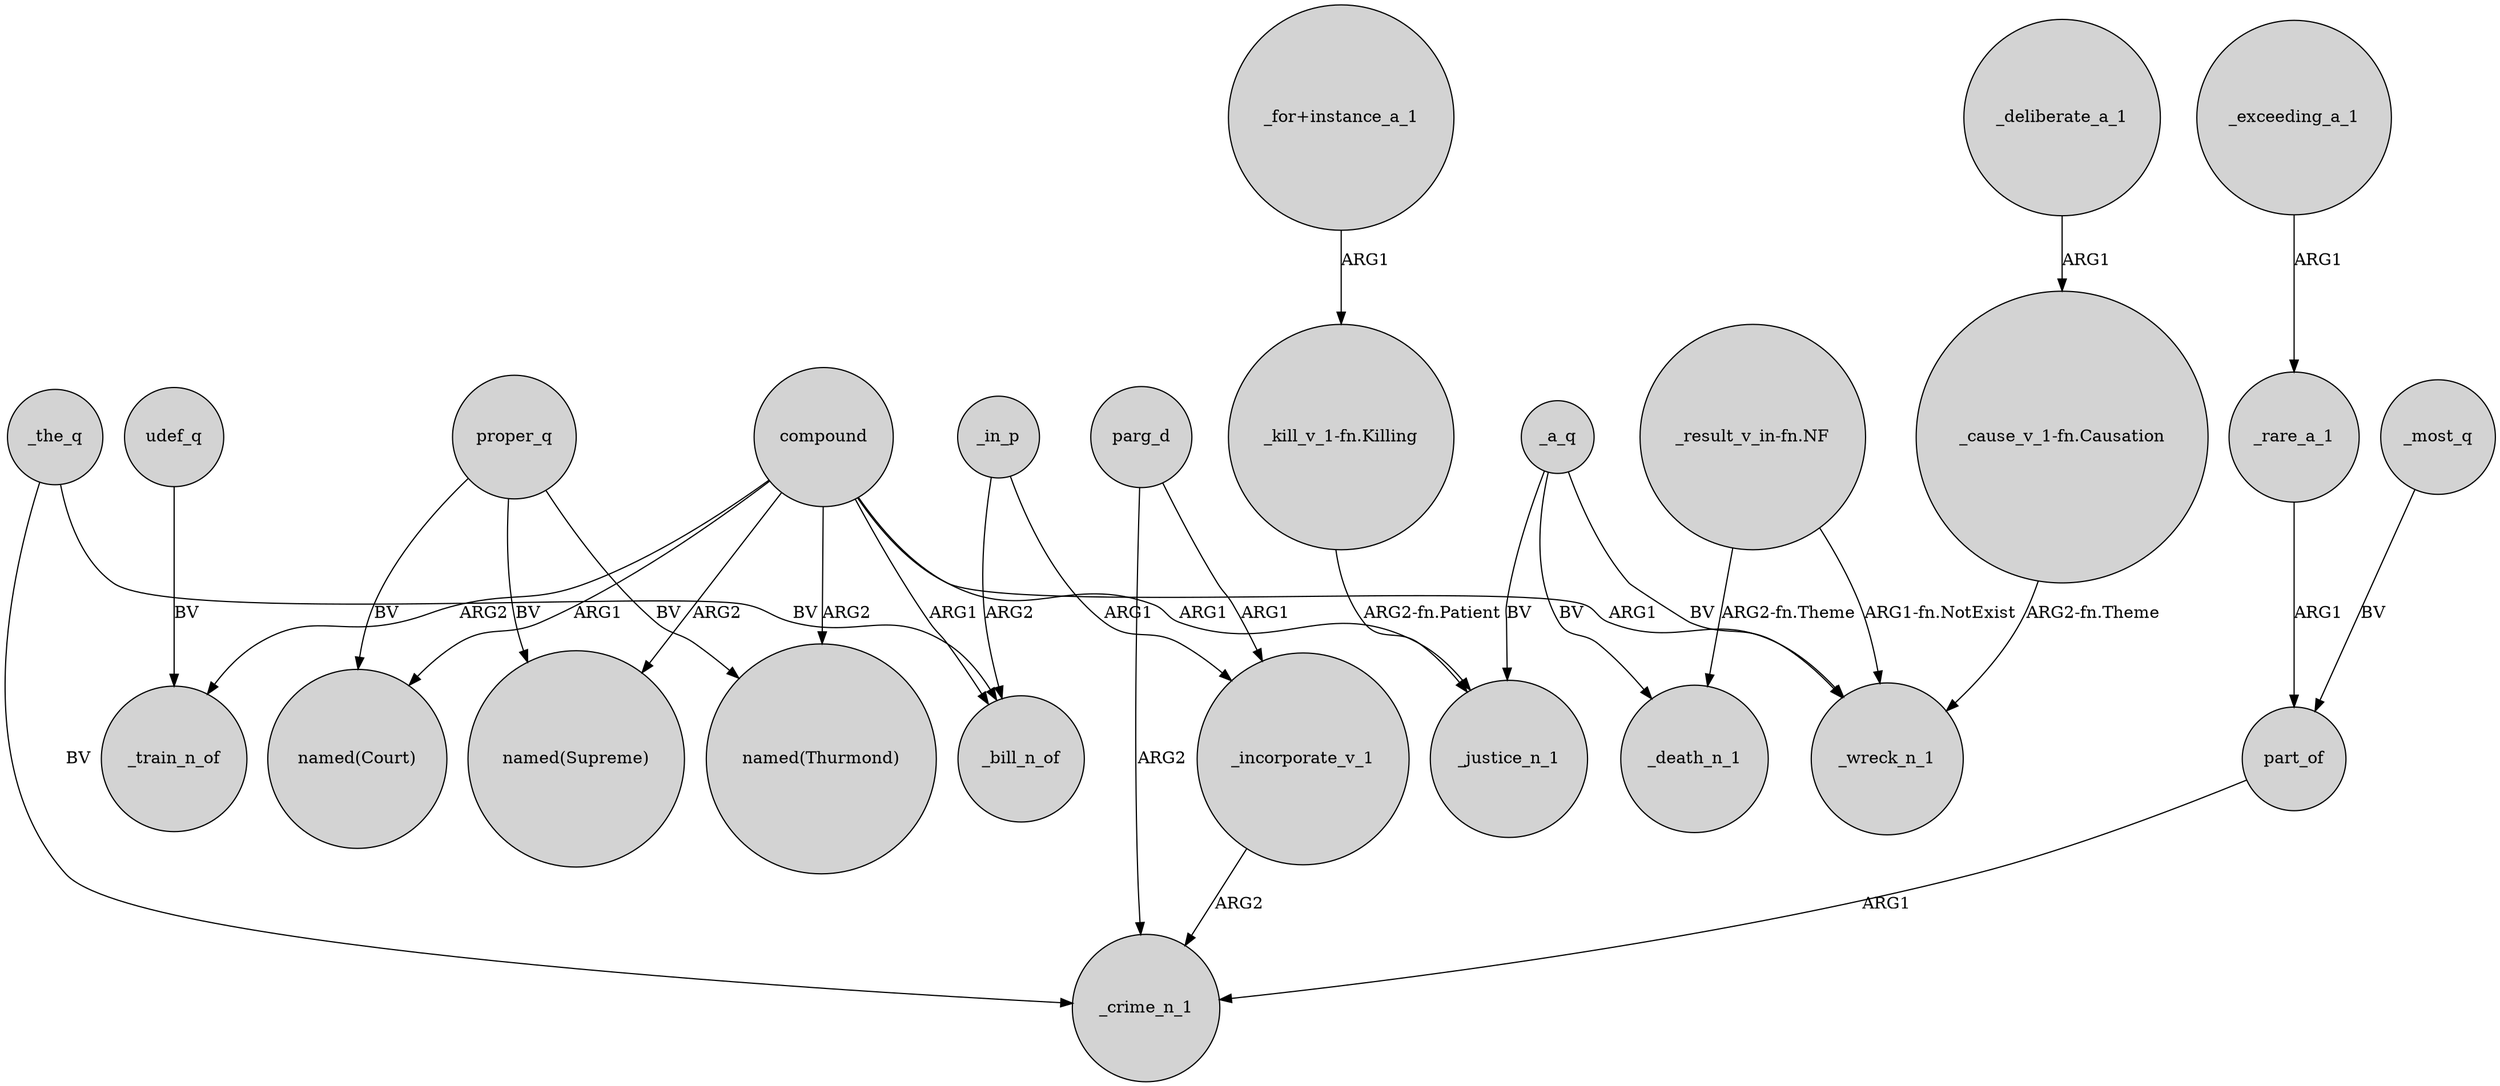 digraph {
	node [shape=circle style=filled]
	_the_q -> _bill_n_of [label=BV]
	_rare_a_1 -> part_of [label=ARG1]
	udef_q -> _train_n_of [label=BV]
	compound -> _bill_n_of [label=ARG1]
	_a_q -> _justice_n_1 [label=BV]
	compound -> _train_n_of [label=ARG2]
	compound -> _justice_n_1 [label=ARG1]
	_deliberate_a_1 -> "_cause_v_1-fn.Causation" [label=ARG1]
	_the_q -> _crime_n_1 [label=BV]
	"_result_v_in-fn.NF" -> _wreck_n_1 [label="ARG1-fn.NotExist"]
	parg_d -> _incorporate_v_1 [label=ARG1]
	part_of -> _crime_n_1 [label=ARG1]
	compound -> "named(Thurmond)" [label=ARG2]
	_incorporate_v_1 -> _crime_n_1 [label=ARG2]
	_in_p -> _bill_n_of [label=ARG2]
	"_cause_v_1-fn.Causation" -> _wreck_n_1 [label="ARG2-fn.Theme"]
	"_kill_v_1-fn.Killing" -> _justice_n_1 [label="ARG2-fn.Patient"]
	_a_q -> _death_n_1 [label=BV]
	compound -> "named(Supreme)" [label=ARG2]
	_exceeding_a_1 -> _rare_a_1 [label=ARG1]
	proper_q -> "named(Supreme)" [label=BV]
	compound -> _wreck_n_1 [label=ARG1]
	"_for+instance_a_1" -> "_kill_v_1-fn.Killing" [label=ARG1]
	_in_p -> _incorporate_v_1 [label=ARG1]
	_most_q -> part_of [label=BV]
	parg_d -> _crime_n_1 [label=ARG2]
	_a_q -> _wreck_n_1 [label=BV]
	proper_q -> "named(Thurmond)" [label=BV]
	compound -> "named(Court)" [label=ARG1]
	"_result_v_in-fn.NF" -> _death_n_1 [label="ARG2-fn.Theme"]
	proper_q -> "named(Court)" [label=BV]
}
